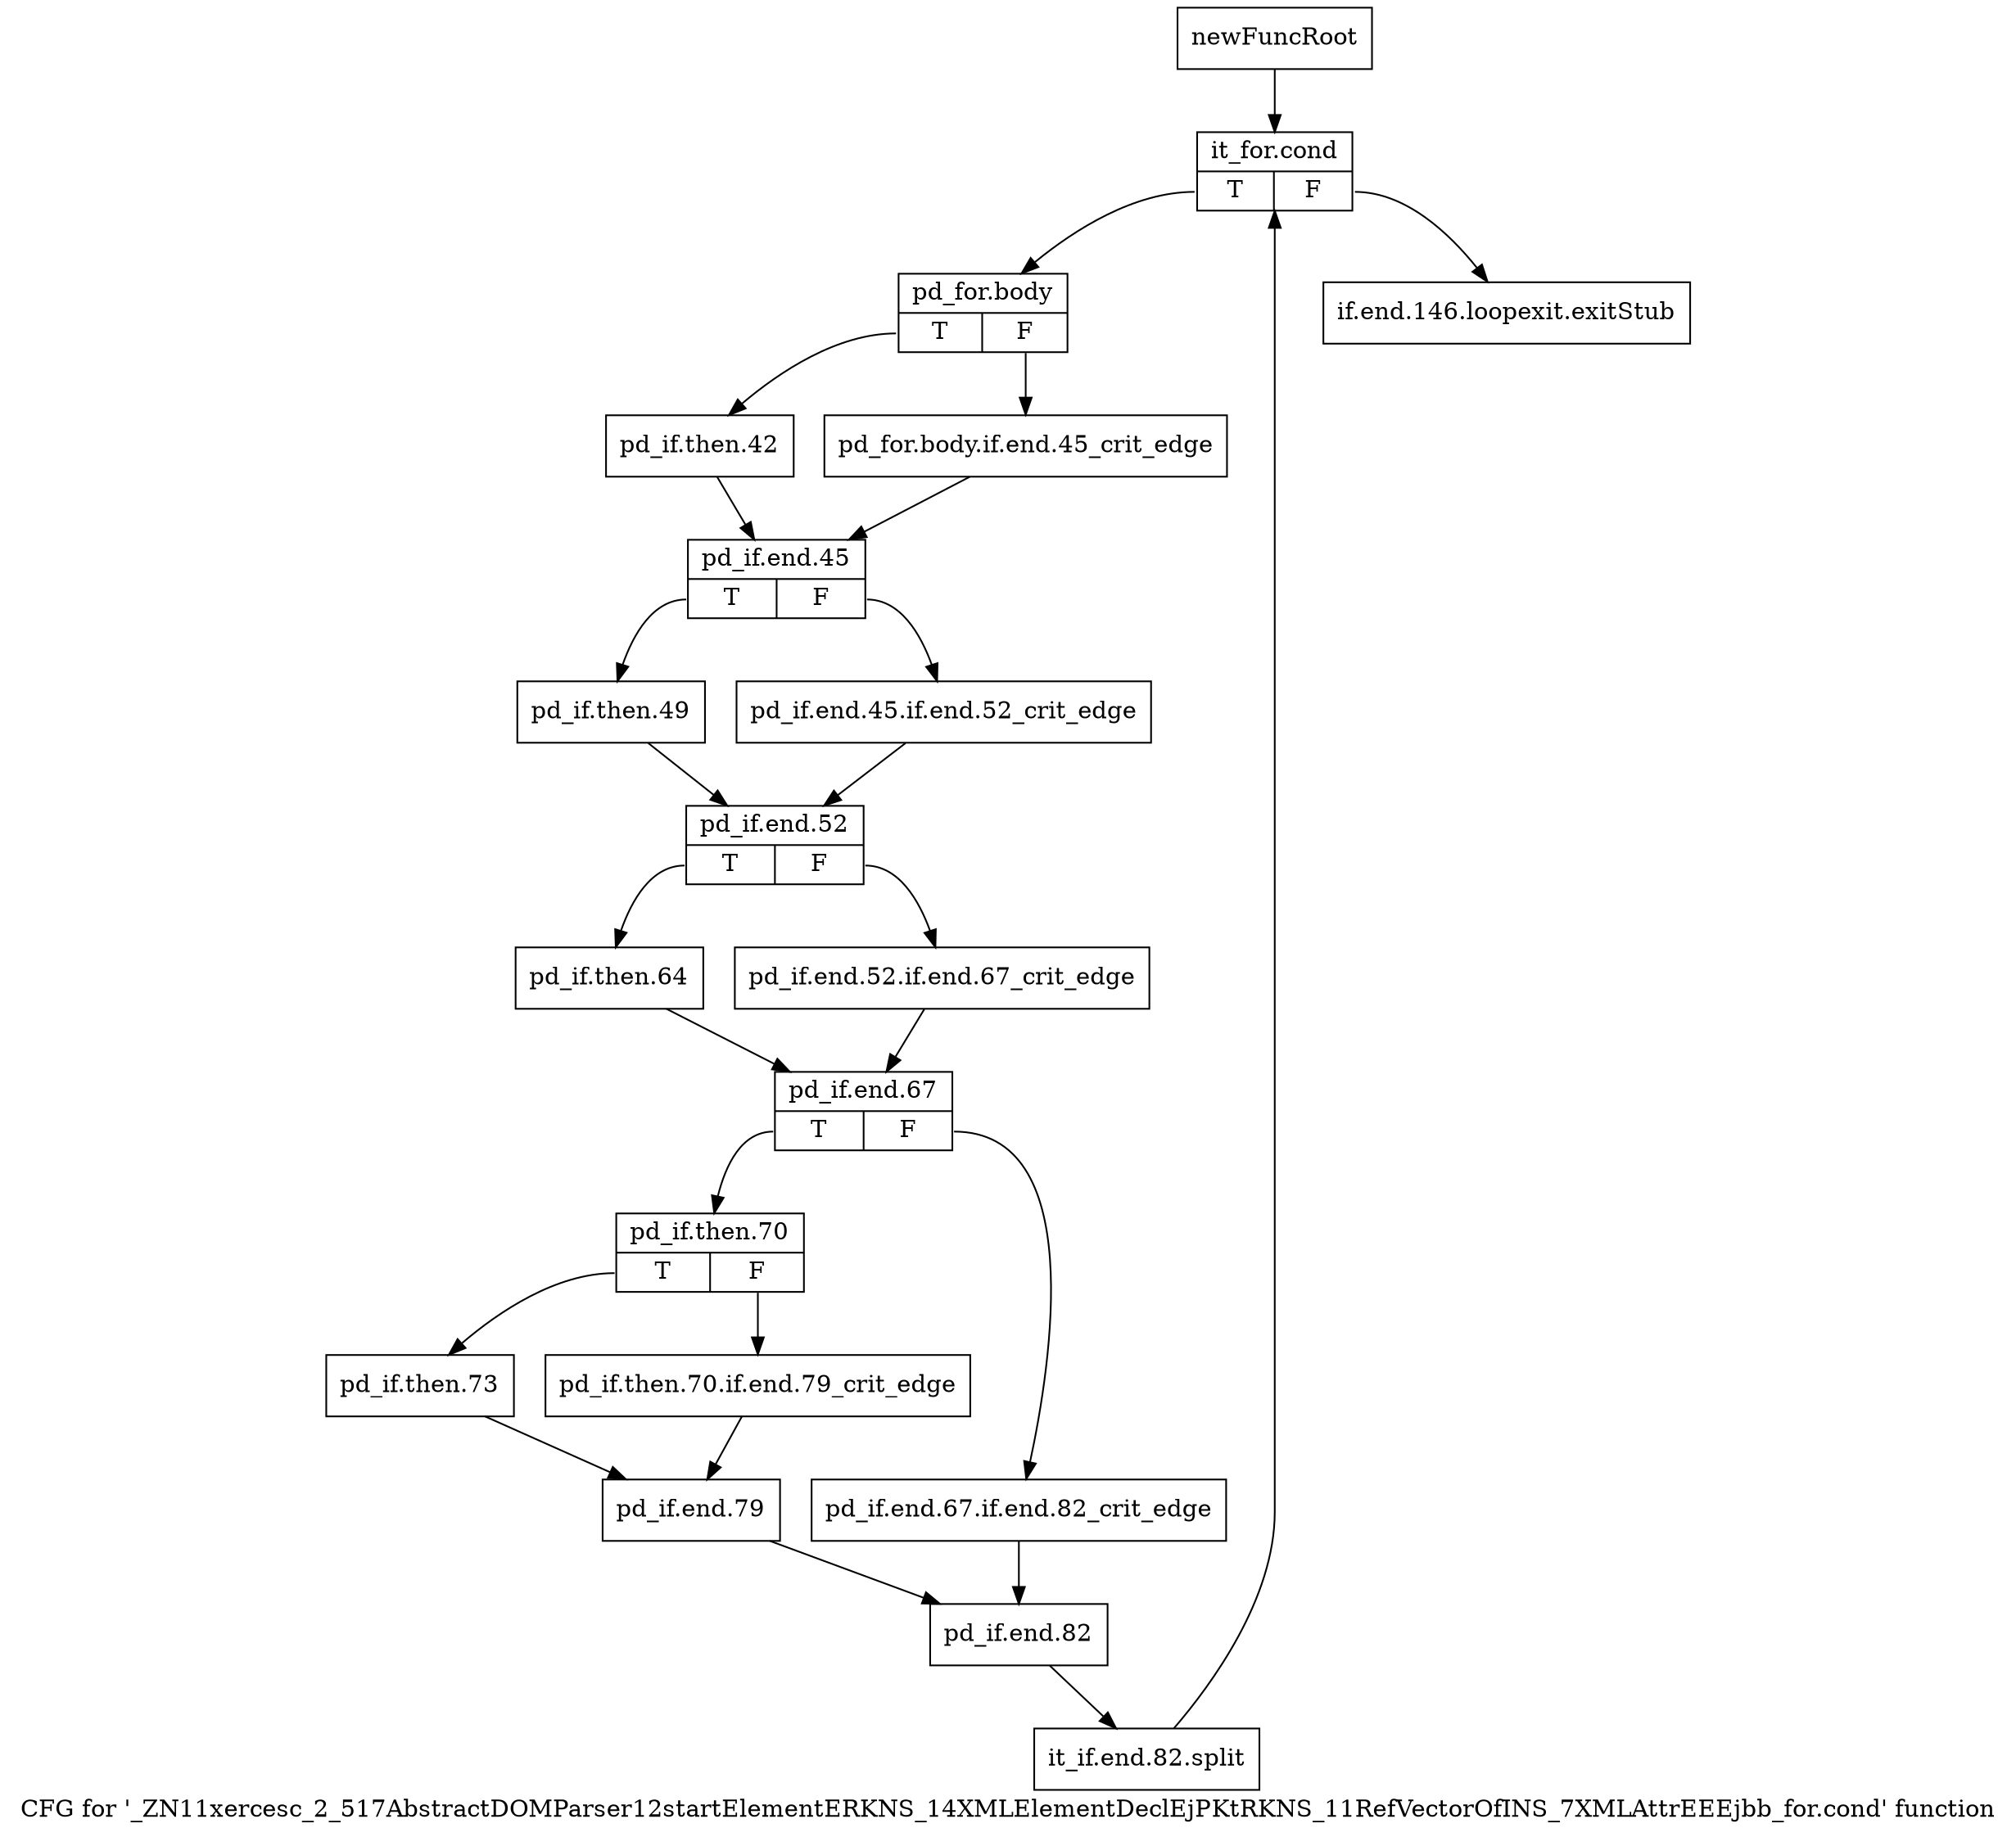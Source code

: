 digraph "CFG for '_ZN11xercesc_2_517AbstractDOMParser12startElementERKNS_14XMLElementDeclEjPKtRKNS_11RefVectorOfINS_7XMLAttrEEEjbb_for.cond' function" {
	label="CFG for '_ZN11xercesc_2_517AbstractDOMParser12startElementERKNS_14XMLElementDeclEjPKtRKNS_11RefVectorOfINS_7XMLAttrEEEjbb_for.cond' function";

	Node0x96cd450 [shape=record,label="{newFuncRoot}"];
	Node0x96cd450 -> Node0x96cd4f0;
	Node0x96cd4a0 [shape=record,label="{if.end.146.loopexit.exitStub}"];
	Node0x96cd4f0 [shape=record,label="{it_for.cond|{<s0>T|<s1>F}}"];
	Node0x96cd4f0:s0 -> Node0x96cd540;
	Node0x96cd4f0:s1 -> Node0x96cd4a0;
	Node0x96cd540 [shape=record,label="{pd_for.body|{<s0>T|<s1>F}}"];
	Node0x96cd540:s0 -> Node0x96cd5e0;
	Node0x96cd540:s1 -> Node0x96cd590;
	Node0x96cd590 [shape=record,label="{pd_for.body.if.end.45_crit_edge}"];
	Node0x96cd590 -> Node0x96ce720;
	Node0x96cd5e0 [shape=record,label="{pd_if.then.42}"];
	Node0x96cd5e0 -> Node0x96ce720;
	Node0x96ce720 [shape=record,label="{pd_if.end.45|{<s0>T|<s1>F}}"];
	Node0x96ce720:s0 -> Node0x96ce7c0;
	Node0x96ce720:s1 -> Node0x96ce770;
	Node0x96ce770 [shape=record,label="{pd_if.end.45.if.end.52_crit_edge}"];
	Node0x96ce770 -> Node0x96ce810;
	Node0x96ce7c0 [shape=record,label="{pd_if.then.49}"];
	Node0x96ce7c0 -> Node0x96ce810;
	Node0x96ce810 [shape=record,label="{pd_if.end.52|{<s0>T|<s1>F}}"];
	Node0x96ce810:s0 -> Node0x96ce8b0;
	Node0x96ce810:s1 -> Node0x96ce860;
	Node0x96ce860 [shape=record,label="{pd_if.end.52.if.end.67_crit_edge}"];
	Node0x96ce860 -> Node0x96ce900;
	Node0x96ce8b0 [shape=record,label="{pd_if.then.64}"];
	Node0x96ce8b0 -> Node0x96ce900;
	Node0x96ce900 [shape=record,label="{pd_if.end.67|{<s0>T|<s1>F}}"];
	Node0x96ce900:s0 -> Node0x96ce9a0;
	Node0x96ce900:s1 -> Node0x96ce950;
	Node0x96ce950 [shape=record,label="{pd_if.end.67.if.end.82_crit_edge}"];
	Node0x96ce950 -> Node0x96ceae0;
	Node0x96ce9a0 [shape=record,label="{pd_if.then.70|{<s0>T|<s1>F}}"];
	Node0x96ce9a0:s0 -> Node0x96cea40;
	Node0x96ce9a0:s1 -> Node0x96ce9f0;
	Node0x96ce9f0 [shape=record,label="{pd_if.then.70.if.end.79_crit_edge}"];
	Node0x96ce9f0 -> Node0x96cea90;
	Node0x96cea40 [shape=record,label="{pd_if.then.73}"];
	Node0x96cea40 -> Node0x96cea90;
	Node0x96cea90 [shape=record,label="{pd_if.end.79}"];
	Node0x96cea90 -> Node0x96ceae0;
	Node0x96ceae0 [shape=record,label="{pd_if.end.82}"];
	Node0x96ceae0 -> Node0xcd89ab0;
	Node0xcd89ab0 [shape=record,label="{it_if.end.82.split}"];
	Node0xcd89ab0 -> Node0x96cd4f0;
}
